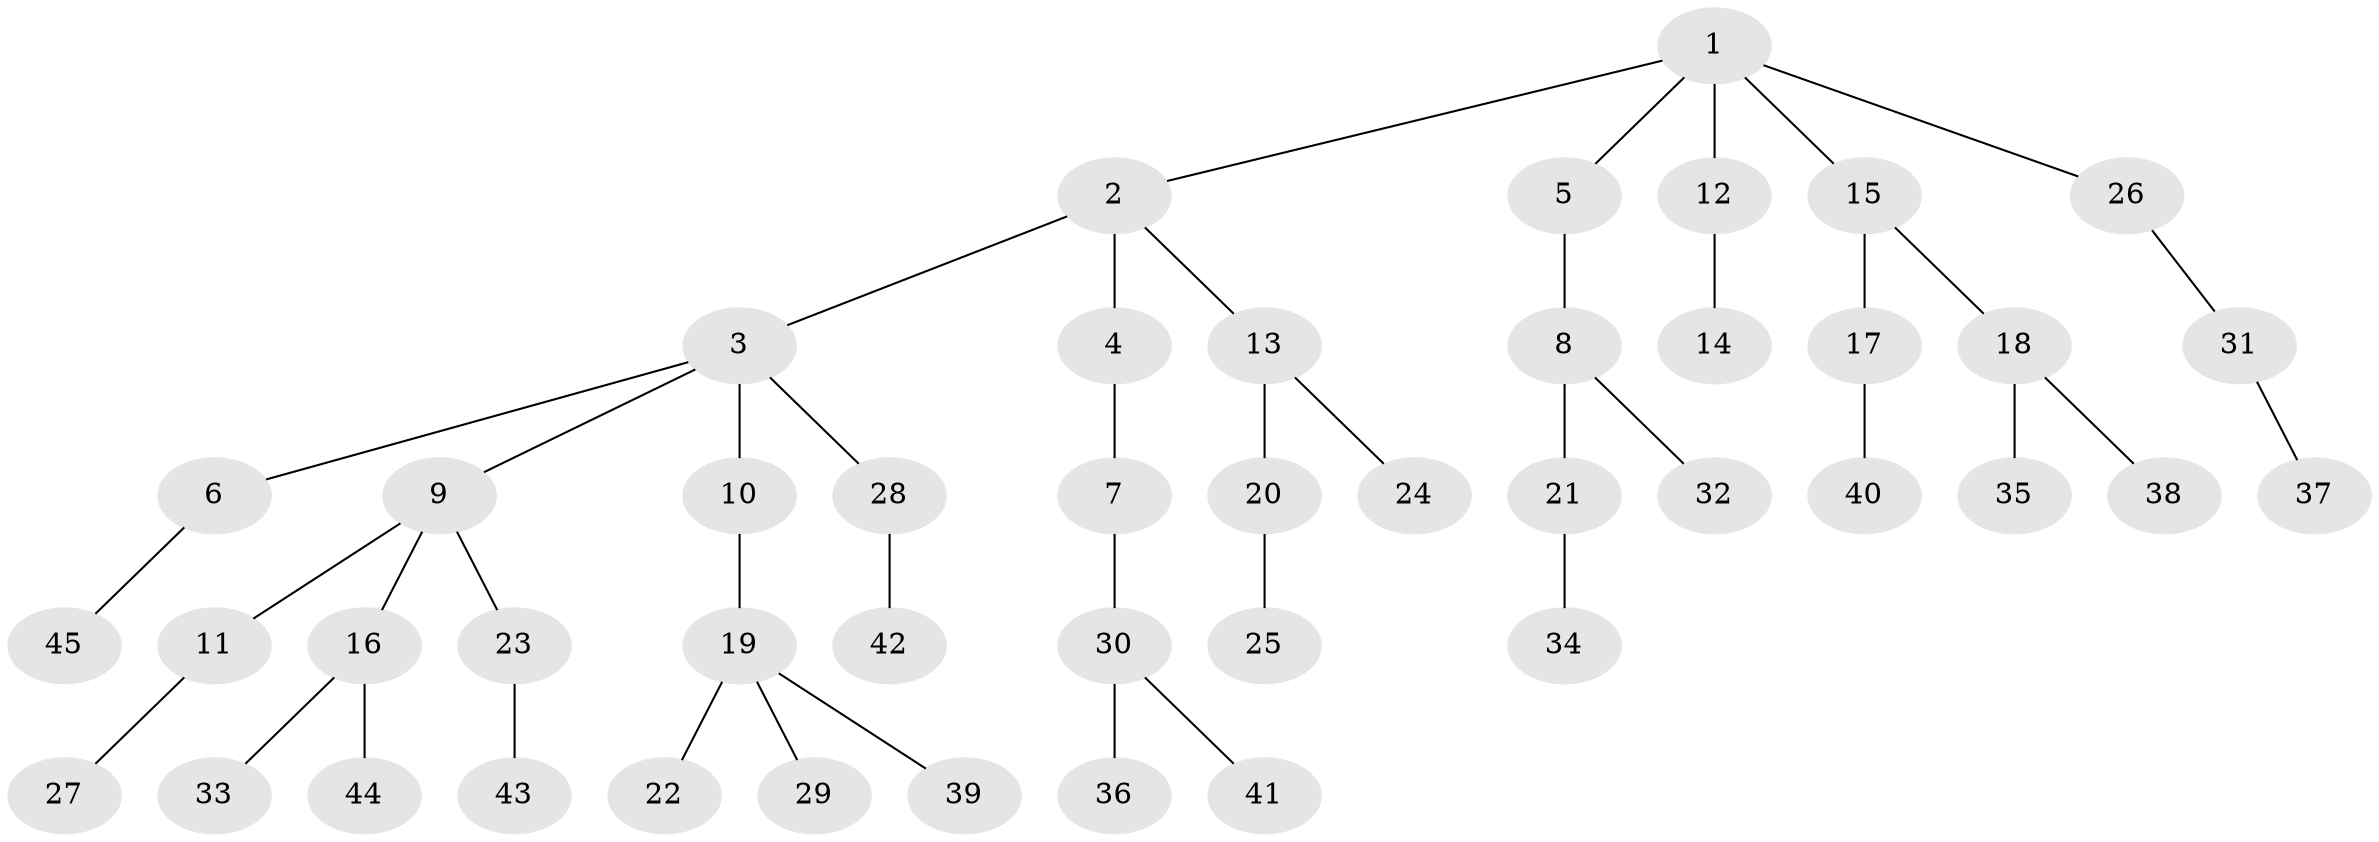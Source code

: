 // original degree distribution, {6: 0.033707865168539325, 4: 0.06741573033707865, 3: 0.10112359550561797, 2: 0.2808988764044944, 5: 0.011235955056179775, 1: 0.4943820224719101, 8: 0.011235955056179775}
// Generated by graph-tools (version 1.1) at 2025/36/03/09/25 02:36:54]
// undirected, 45 vertices, 44 edges
graph export_dot {
graph [start="1"]
  node [color=gray90,style=filled];
  1;
  2;
  3;
  4;
  5;
  6;
  7;
  8;
  9;
  10;
  11;
  12;
  13;
  14;
  15;
  16;
  17;
  18;
  19;
  20;
  21;
  22;
  23;
  24;
  25;
  26;
  27;
  28;
  29;
  30;
  31;
  32;
  33;
  34;
  35;
  36;
  37;
  38;
  39;
  40;
  41;
  42;
  43;
  44;
  45;
  1 -- 2 [weight=1.0];
  1 -- 5 [weight=1.0];
  1 -- 12 [weight=1.0];
  1 -- 15 [weight=1.0];
  1 -- 26 [weight=1.0];
  2 -- 3 [weight=1.0];
  2 -- 4 [weight=2.0];
  2 -- 13 [weight=1.0];
  3 -- 6 [weight=1.0];
  3 -- 9 [weight=1.0];
  3 -- 10 [weight=1.0];
  3 -- 28 [weight=1.0];
  4 -- 7 [weight=1.0];
  5 -- 8 [weight=1.0];
  6 -- 45 [weight=1.0];
  7 -- 30 [weight=1.0];
  8 -- 21 [weight=1.0];
  8 -- 32 [weight=1.0];
  9 -- 11 [weight=1.0];
  9 -- 16 [weight=1.0];
  9 -- 23 [weight=1.0];
  10 -- 19 [weight=2.0];
  11 -- 27 [weight=1.0];
  12 -- 14 [weight=2.0];
  13 -- 20 [weight=1.0];
  13 -- 24 [weight=1.0];
  15 -- 17 [weight=4.0];
  15 -- 18 [weight=1.0];
  16 -- 33 [weight=1.0];
  16 -- 44 [weight=1.0];
  17 -- 40 [weight=1.0];
  18 -- 35 [weight=1.0];
  18 -- 38 [weight=1.0];
  19 -- 22 [weight=1.0];
  19 -- 29 [weight=1.0];
  19 -- 39 [weight=1.0];
  20 -- 25 [weight=2.0];
  21 -- 34 [weight=1.0];
  23 -- 43 [weight=1.0];
  26 -- 31 [weight=1.0];
  28 -- 42 [weight=1.0];
  30 -- 36 [weight=1.0];
  30 -- 41 [weight=1.0];
  31 -- 37 [weight=1.0];
}
